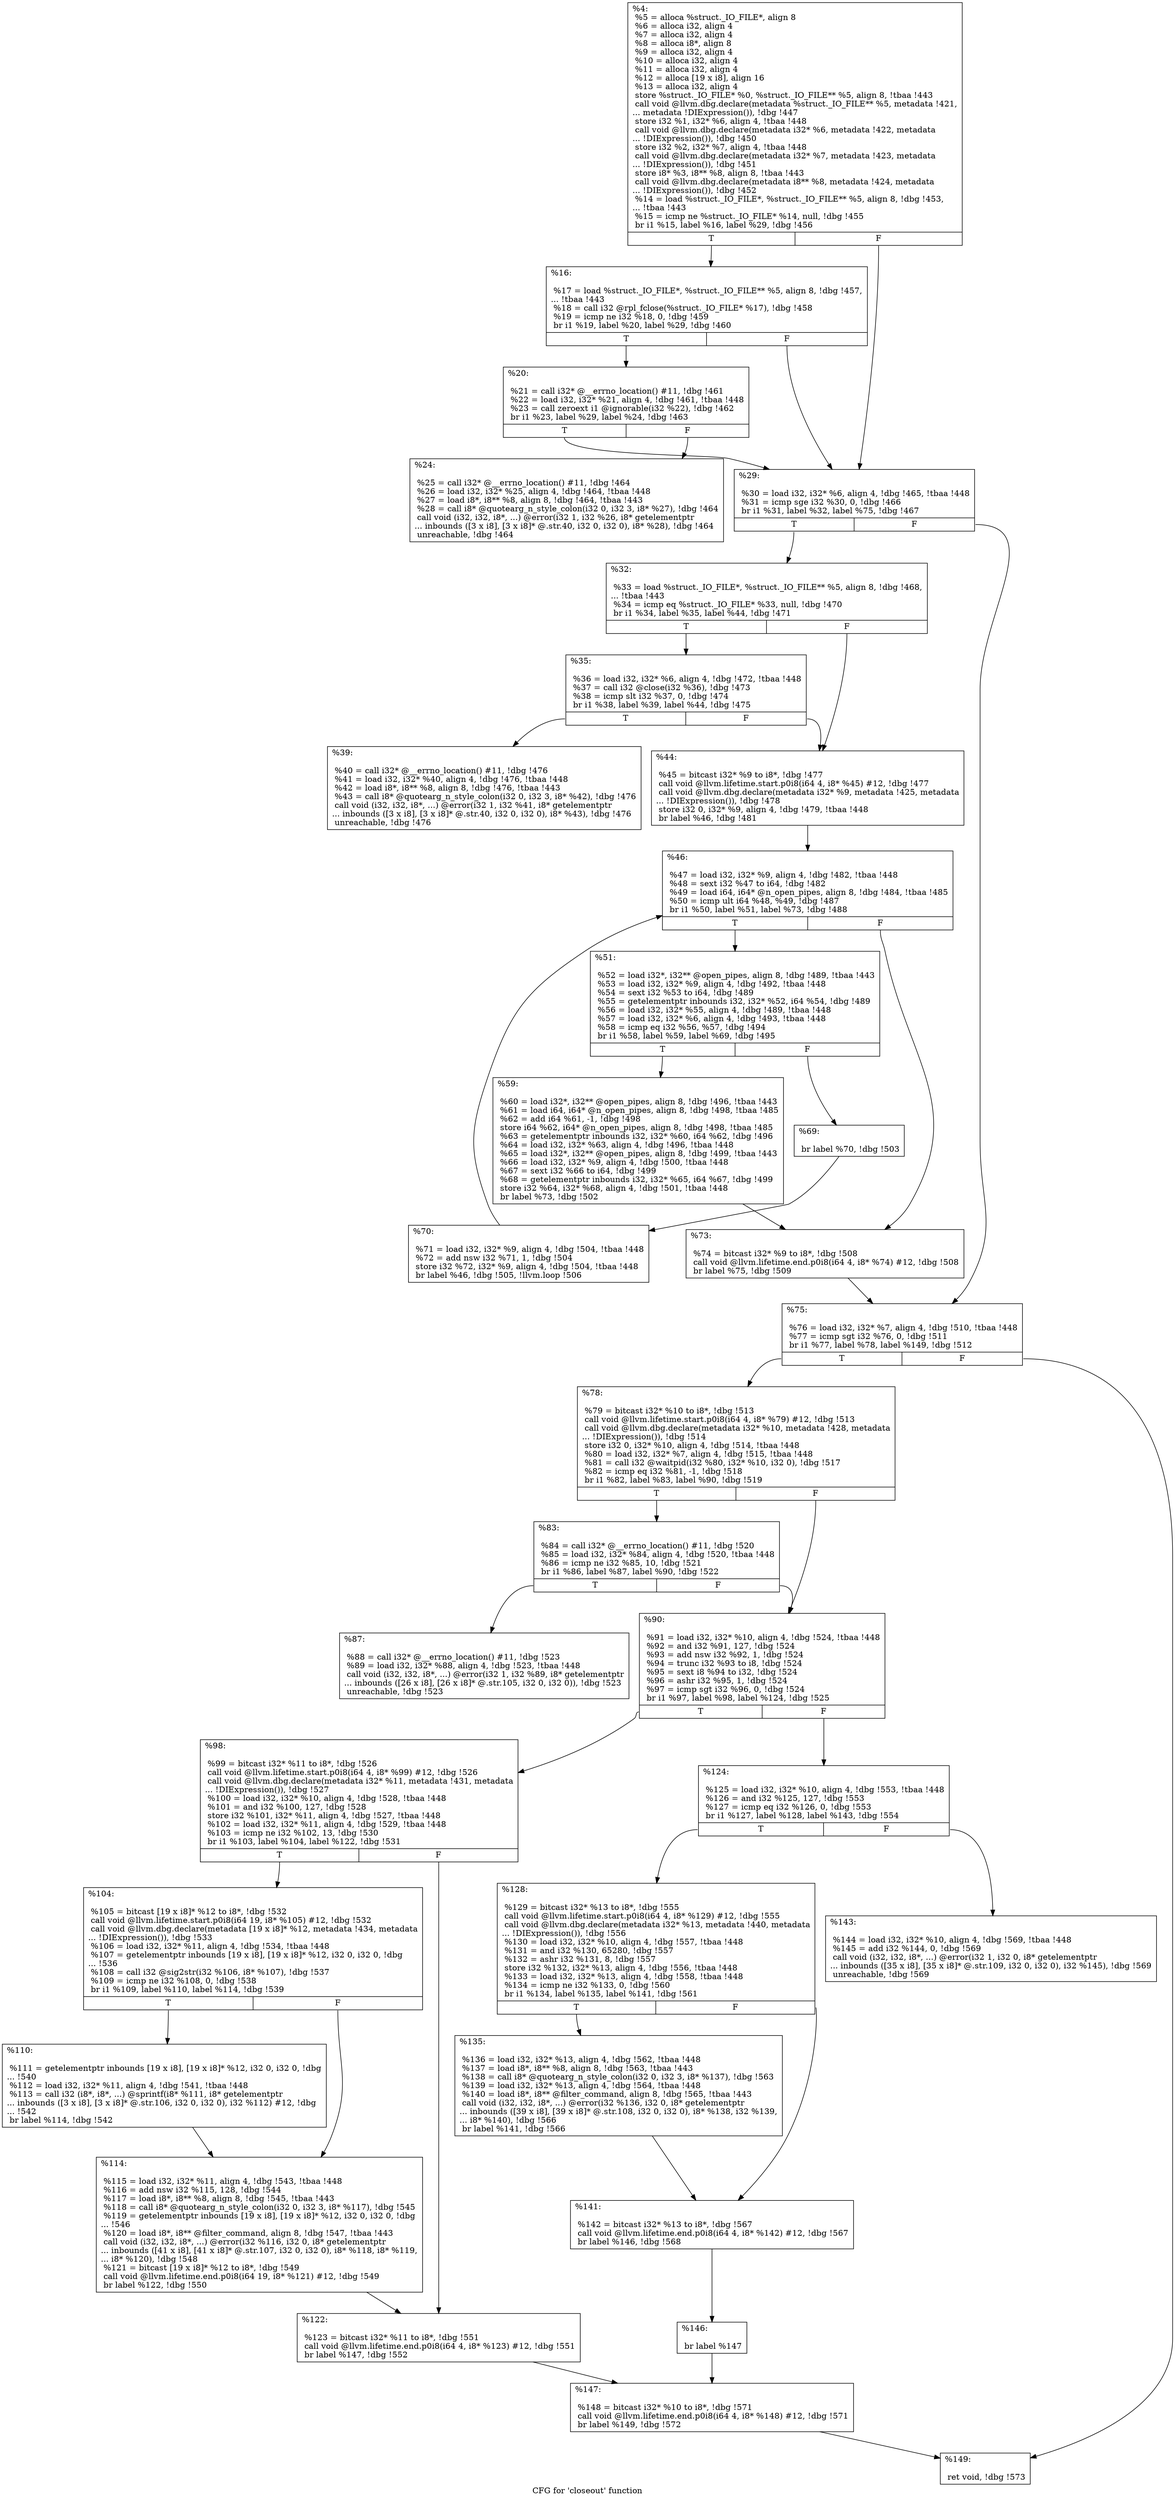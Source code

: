 digraph "CFG for 'closeout' function" {
	label="CFG for 'closeout' function";

	Node0x274b960 [shape=record,label="{%4:\l  %5 = alloca %struct._IO_FILE*, align 8\l  %6 = alloca i32, align 4\l  %7 = alloca i32, align 4\l  %8 = alloca i8*, align 8\l  %9 = alloca i32, align 4\l  %10 = alloca i32, align 4\l  %11 = alloca i32, align 4\l  %12 = alloca [19 x i8], align 16\l  %13 = alloca i32, align 4\l  store %struct._IO_FILE* %0, %struct._IO_FILE** %5, align 8, !tbaa !443\l  call void @llvm.dbg.declare(metadata %struct._IO_FILE** %5, metadata !421,\l... metadata !DIExpression()), !dbg !447\l  store i32 %1, i32* %6, align 4, !tbaa !448\l  call void @llvm.dbg.declare(metadata i32* %6, metadata !422, metadata\l... !DIExpression()), !dbg !450\l  store i32 %2, i32* %7, align 4, !tbaa !448\l  call void @llvm.dbg.declare(metadata i32* %7, metadata !423, metadata\l... !DIExpression()), !dbg !451\l  store i8* %3, i8** %8, align 8, !tbaa !443\l  call void @llvm.dbg.declare(metadata i8** %8, metadata !424, metadata\l... !DIExpression()), !dbg !452\l  %14 = load %struct._IO_FILE*, %struct._IO_FILE** %5, align 8, !dbg !453,\l... !tbaa !443\l  %15 = icmp ne %struct._IO_FILE* %14, null, !dbg !455\l  br i1 %15, label %16, label %29, !dbg !456\l|{<s0>T|<s1>F}}"];
	Node0x274b960:s0 -> Node0x268cb60;
	Node0x274b960:s1 -> Node0x268cc50;
	Node0x268cb60 [shape=record,label="{%16:\l\l  %17 = load %struct._IO_FILE*, %struct._IO_FILE** %5, align 8, !dbg !457,\l... !tbaa !443\l  %18 = call i32 @rpl_fclose(%struct._IO_FILE* %17), !dbg !458\l  %19 = icmp ne i32 %18, 0, !dbg !459\l  br i1 %19, label %20, label %29, !dbg !460\l|{<s0>T|<s1>F}}"];
	Node0x268cb60:s0 -> Node0x268cbb0;
	Node0x268cb60:s1 -> Node0x268cc50;
	Node0x268cbb0 [shape=record,label="{%20:\l\l  %21 = call i32* @__errno_location() #11, !dbg !461\l  %22 = load i32, i32* %21, align 4, !dbg !461, !tbaa !448\l  %23 = call zeroext i1 @ignorable(i32 %22), !dbg !462\l  br i1 %23, label %29, label %24, !dbg !463\l|{<s0>T|<s1>F}}"];
	Node0x268cbb0:s0 -> Node0x268cc50;
	Node0x268cbb0:s1 -> Node0x268cc00;
	Node0x268cc00 [shape=record,label="{%24:\l\l  %25 = call i32* @__errno_location() #11, !dbg !464\l  %26 = load i32, i32* %25, align 4, !dbg !464, !tbaa !448\l  %27 = load i8*, i8** %8, align 8, !dbg !464, !tbaa !443\l  %28 = call i8* @quotearg_n_style_colon(i32 0, i32 3, i8* %27), !dbg !464\l  call void (i32, i32, i8*, ...) @error(i32 1, i32 %26, i8* getelementptr\l... inbounds ([3 x i8], [3 x i8]* @.str.40, i32 0, i32 0), i8* %28), !dbg !464\l  unreachable, !dbg !464\l}"];
	Node0x268cc50 [shape=record,label="{%29:\l\l  %30 = load i32, i32* %6, align 4, !dbg !465, !tbaa !448\l  %31 = icmp sge i32 %30, 0, !dbg !466\l  br i1 %31, label %32, label %75, !dbg !467\l|{<s0>T|<s1>F}}"];
	Node0x268cc50:s0 -> Node0x268cca0;
	Node0x268cc50:s1 -> Node0x268cfc0;
	Node0x268cca0 [shape=record,label="{%32:\l\l  %33 = load %struct._IO_FILE*, %struct._IO_FILE** %5, align 8, !dbg !468,\l... !tbaa !443\l  %34 = icmp eq %struct._IO_FILE* %33, null, !dbg !470\l  br i1 %34, label %35, label %44, !dbg !471\l|{<s0>T|<s1>F}}"];
	Node0x268cca0:s0 -> Node0x268ccf0;
	Node0x268cca0:s1 -> Node0x268cd90;
	Node0x268ccf0 [shape=record,label="{%35:\l\l  %36 = load i32, i32* %6, align 4, !dbg !472, !tbaa !448\l  %37 = call i32 @close(i32 %36), !dbg !473\l  %38 = icmp slt i32 %37, 0, !dbg !474\l  br i1 %38, label %39, label %44, !dbg !475\l|{<s0>T|<s1>F}}"];
	Node0x268ccf0:s0 -> Node0x268cd40;
	Node0x268ccf0:s1 -> Node0x268cd90;
	Node0x268cd40 [shape=record,label="{%39:\l\l  %40 = call i32* @__errno_location() #11, !dbg !476\l  %41 = load i32, i32* %40, align 4, !dbg !476, !tbaa !448\l  %42 = load i8*, i8** %8, align 8, !dbg !476, !tbaa !443\l  %43 = call i8* @quotearg_n_style_colon(i32 0, i32 3, i8* %42), !dbg !476\l  call void (i32, i32, i8*, ...) @error(i32 1, i32 %41, i8* getelementptr\l... inbounds ([3 x i8], [3 x i8]* @.str.40, i32 0, i32 0), i8* %43), !dbg !476\l  unreachable, !dbg !476\l}"];
	Node0x268cd90 [shape=record,label="{%44:\l\l  %45 = bitcast i32* %9 to i8*, !dbg !477\l  call void @llvm.lifetime.start.p0i8(i64 4, i8* %45) #12, !dbg !477\l  call void @llvm.dbg.declare(metadata i32* %9, metadata !425, metadata\l... !DIExpression()), !dbg !478\l  store i32 0, i32* %9, align 4, !dbg !479, !tbaa !448\l  br label %46, !dbg !481\l}"];
	Node0x268cd90 -> Node0x268cde0;
	Node0x268cde0 [shape=record,label="{%46:\l\l  %47 = load i32, i32* %9, align 4, !dbg !482, !tbaa !448\l  %48 = sext i32 %47 to i64, !dbg !482\l  %49 = load i64, i64* @n_open_pipes, align 8, !dbg !484, !tbaa !485\l  %50 = icmp ult i64 %48, %49, !dbg !487\l  br i1 %50, label %51, label %73, !dbg !488\l|{<s0>T|<s1>F}}"];
	Node0x268cde0:s0 -> Node0x268ce30;
	Node0x268cde0:s1 -> Node0x268cf70;
	Node0x268ce30 [shape=record,label="{%51:\l\l  %52 = load i32*, i32** @open_pipes, align 8, !dbg !489, !tbaa !443\l  %53 = load i32, i32* %9, align 4, !dbg !492, !tbaa !448\l  %54 = sext i32 %53 to i64, !dbg !489\l  %55 = getelementptr inbounds i32, i32* %52, i64 %54, !dbg !489\l  %56 = load i32, i32* %55, align 4, !dbg !489, !tbaa !448\l  %57 = load i32, i32* %6, align 4, !dbg !493, !tbaa !448\l  %58 = icmp eq i32 %56, %57, !dbg !494\l  br i1 %58, label %59, label %69, !dbg !495\l|{<s0>T|<s1>F}}"];
	Node0x268ce30:s0 -> Node0x268ce80;
	Node0x268ce30:s1 -> Node0x268ced0;
	Node0x268ce80 [shape=record,label="{%59:\l\l  %60 = load i32*, i32** @open_pipes, align 8, !dbg !496, !tbaa !443\l  %61 = load i64, i64* @n_open_pipes, align 8, !dbg !498, !tbaa !485\l  %62 = add i64 %61, -1, !dbg !498\l  store i64 %62, i64* @n_open_pipes, align 8, !dbg !498, !tbaa !485\l  %63 = getelementptr inbounds i32, i32* %60, i64 %62, !dbg !496\l  %64 = load i32, i32* %63, align 4, !dbg !496, !tbaa !448\l  %65 = load i32*, i32** @open_pipes, align 8, !dbg !499, !tbaa !443\l  %66 = load i32, i32* %9, align 4, !dbg !500, !tbaa !448\l  %67 = sext i32 %66 to i64, !dbg !499\l  %68 = getelementptr inbounds i32, i32* %65, i64 %67, !dbg !499\l  store i32 %64, i32* %68, align 4, !dbg !501, !tbaa !448\l  br label %73, !dbg !502\l}"];
	Node0x268ce80 -> Node0x268cf70;
	Node0x268ced0 [shape=record,label="{%69:\l\l  br label %70, !dbg !503\l}"];
	Node0x268ced0 -> Node0x268cf20;
	Node0x268cf20 [shape=record,label="{%70:\l\l  %71 = load i32, i32* %9, align 4, !dbg !504, !tbaa !448\l  %72 = add nsw i32 %71, 1, !dbg !504\l  store i32 %72, i32* %9, align 4, !dbg !504, !tbaa !448\l  br label %46, !dbg !505, !llvm.loop !506\l}"];
	Node0x268cf20 -> Node0x268cde0;
	Node0x268cf70 [shape=record,label="{%73:\l\l  %74 = bitcast i32* %9 to i8*, !dbg !508\l  call void @llvm.lifetime.end.p0i8(i64 4, i8* %74) #12, !dbg !508\l  br label %75, !dbg !509\l}"];
	Node0x268cf70 -> Node0x268cfc0;
	Node0x268cfc0 [shape=record,label="{%75:\l\l  %76 = load i32, i32* %7, align 4, !dbg !510, !tbaa !448\l  %77 = icmp sgt i32 %76, 0, !dbg !511\l  br i1 %77, label %78, label %149, !dbg !512\l|{<s0>T|<s1>F}}"];
	Node0x268cfc0:s0 -> Node0x268d010;
	Node0x268cfc0:s1 -> Node0x274ce10;
	Node0x268d010 [shape=record,label="{%78:\l\l  %79 = bitcast i32* %10 to i8*, !dbg !513\l  call void @llvm.lifetime.start.p0i8(i64 4, i8* %79) #12, !dbg !513\l  call void @llvm.dbg.declare(metadata i32* %10, metadata !428, metadata\l... !DIExpression()), !dbg !514\l  store i32 0, i32* %10, align 4, !dbg !514, !tbaa !448\l  %80 = load i32, i32* %7, align 4, !dbg !515, !tbaa !448\l  %81 = call i32 @waitpid(i32 %80, i32* %10, i32 0), !dbg !517\l  %82 = icmp eq i32 %81, -1, !dbg !518\l  br i1 %82, label %83, label %90, !dbg !519\l|{<s0>T|<s1>F}}"];
	Node0x268d010:s0 -> Node0x268d060;
	Node0x268d010:s1 -> Node0x268d100;
	Node0x268d060 [shape=record,label="{%83:\l\l  %84 = call i32* @__errno_location() #11, !dbg !520\l  %85 = load i32, i32* %84, align 4, !dbg !520, !tbaa !448\l  %86 = icmp ne i32 %85, 10, !dbg !521\l  br i1 %86, label %87, label %90, !dbg !522\l|{<s0>T|<s1>F}}"];
	Node0x268d060:s0 -> Node0x268d0b0;
	Node0x268d060:s1 -> Node0x268d100;
	Node0x268d0b0 [shape=record,label="{%87:\l\l  %88 = call i32* @__errno_location() #11, !dbg !523\l  %89 = load i32, i32* %88, align 4, !dbg !523, !tbaa !448\l  call void (i32, i32, i8*, ...) @error(i32 1, i32 %89, i8* getelementptr\l... inbounds ([26 x i8], [26 x i8]* @.str.105, i32 0, i32 0)), !dbg !523\l  unreachable, !dbg !523\l}"];
	Node0x268d100 [shape=record,label="{%90:\l\l  %91 = load i32, i32* %10, align 4, !dbg !524, !tbaa !448\l  %92 = and i32 %91, 127, !dbg !524\l  %93 = add nsw i32 %92, 1, !dbg !524\l  %94 = trunc i32 %93 to i8, !dbg !524\l  %95 = sext i8 %94 to i32, !dbg !524\l  %96 = ashr i32 %95, 1, !dbg !524\l  %97 = icmp sgt i32 %96, 0, !dbg !524\l  br i1 %97, label %98, label %124, !dbg !525\l|{<s0>T|<s1>F}}"];
	Node0x268d100:s0 -> Node0x268d150;
	Node0x268d100:s1 -> Node0x268d2e0;
	Node0x268d150 [shape=record,label="{%98:\l\l  %99 = bitcast i32* %11 to i8*, !dbg !526\l  call void @llvm.lifetime.start.p0i8(i64 4, i8* %99) #12, !dbg !526\l  call void @llvm.dbg.declare(metadata i32* %11, metadata !431, metadata\l... !DIExpression()), !dbg !527\l  %100 = load i32, i32* %10, align 4, !dbg !528, !tbaa !448\l  %101 = and i32 %100, 127, !dbg !528\l  store i32 %101, i32* %11, align 4, !dbg !527, !tbaa !448\l  %102 = load i32, i32* %11, align 4, !dbg !529, !tbaa !448\l  %103 = icmp ne i32 %102, 13, !dbg !530\l  br i1 %103, label %104, label %122, !dbg !531\l|{<s0>T|<s1>F}}"];
	Node0x268d150:s0 -> Node0x268d1a0;
	Node0x268d150:s1 -> Node0x268d290;
	Node0x268d1a0 [shape=record,label="{%104:\l\l  %105 = bitcast [19 x i8]* %12 to i8*, !dbg !532\l  call void @llvm.lifetime.start.p0i8(i64 19, i8* %105) #12, !dbg !532\l  call void @llvm.dbg.declare(metadata [19 x i8]* %12, metadata !434, metadata\l... !DIExpression()), !dbg !533\l  %106 = load i32, i32* %11, align 4, !dbg !534, !tbaa !448\l  %107 = getelementptr inbounds [19 x i8], [19 x i8]* %12, i32 0, i32 0, !dbg\l... !536\l  %108 = call i32 @sig2str(i32 %106, i8* %107), !dbg !537\l  %109 = icmp ne i32 %108, 0, !dbg !538\l  br i1 %109, label %110, label %114, !dbg !539\l|{<s0>T|<s1>F}}"];
	Node0x268d1a0:s0 -> Node0x268d1f0;
	Node0x268d1a0:s1 -> Node0x268d240;
	Node0x268d1f0 [shape=record,label="{%110:\l\l  %111 = getelementptr inbounds [19 x i8], [19 x i8]* %12, i32 0, i32 0, !dbg\l... !540\l  %112 = load i32, i32* %11, align 4, !dbg !541, !tbaa !448\l  %113 = call i32 (i8*, i8*, ...) @sprintf(i8* %111, i8* getelementptr\l... inbounds ([3 x i8], [3 x i8]* @.str.106, i32 0, i32 0), i32 %112) #12, !dbg\l... !542\l  br label %114, !dbg !542\l}"];
	Node0x268d1f0 -> Node0x268d240;
	Node0x268d240 [shape=record,label="{%114:\l\l  %115 = load i32, i32* %11, align 4, !dbg !543, !tbaa !448\l  %116 = add nsw i32 %115, 128, !dbg !544\l  %117 = load i8*, i8** %8, align 8, !dbg !545, !tbaa !443\l  %118 = call i8* @quotearg_n_style_colon(i32 0, i32 3, i8* %117), !dbg !545\l  %119 = getelementptr inbounds [19 x i8], [19 x i8]* %12, i32 0, i32 0, !dbg\l... !546\l  %120 = load i8*, i8** @filter_command, align 8, !dbg !547, !tbaa !443\l  call void (i32, i32, i8*, ...) @error(i32 %116, i32 0, i8* getelementptr\l... inbounds ([41 x i8], [41 x i8]* @.str.107, i32 0, i32 0), i8* %118, i8* %119,\l... i8* %120), !dbg !548\l  %121 = bitcast [19 x i8]* %12 to i8*, !dbg !549\l  call void @llvm.lifetime.end.p0i8(i64 19, i8* %121) #12, !dbg !549\l  br label %122, !dbg !550\l}"];
	Node0x268d240 -> Node0x268d290;
	Node0x268d290 [shape=record,label="{%122:\l\l  %123 = bitcast i32* %11 to i8*, !dbg !551\l  call void @llvm.lifetime.end.p0i8(i64 4, i8* %123) #12, !dbg !551\l  br label %147, !dbg !552\l}"];
	Node0x268d290 -> Node0x274cdc0;
	Node0x268d2e0 [shape=record,label="{%124:\l\l  %125 = load i32, i32* %10, align 4, !dbg !553, !tbaa !448\l  %126 = and i32 %125, 127, !dbg !553\l  %127 = icmp eq i32 %126, 0, !dbg !553\l  br i1 %127, label %128, label %143, !dbg !554\l|{<s0>T|<s1>F}}"];
	Node0x268d2e0:s0 -> Node0x268d330;
	Node0x268d2e0:s1 -> Node0x268d420;
	Node0x268d330 [shape=record,label="{%128:\l\l  %129 = bitcast i32* %13 to i8*, !dbg !555\l  call void @llvm.lifetime.start.p0i8(i64 4, i8* %129) #12, !dbg !555\l  call void @llvm.dbg.declare(metadata i32* %13, metadata !440, metadata\l... !DIExpression()), !dbg !556\l  %130 = load i32, i32* %10, align 4, !dbg !557, !tbaa !448\l  %131 = and i32 %130, 65280, !dbg !557\l  %132 = ashr i32 %131, 8, !dbg !557\l  store i32 %132, i32* %13, align 4, !dbg !556, !tbaa !448\l  %133 = load i32, i32* %13, align 4, !dbg !558, !tbaa !448\l  %134 = icmp ne i32 %133, 0, !dbg !560\l  br i1 %134, label %135, label %141, !dbg !561\l|{<s0>T|<s1>F}}"];
	Node0x268d330:s0 -> Node0x268d380;
	Node0x268d330:s1 -> Node0x268d3d0;
	Node0x268d380 [shape=record,label="{%135:\l\l  %136 = load i32, i32* %13, align 4, !dbg !562, !tbaa !448\l  %137 = load i8*, i8** %8, align 8, !dbg !563, !tbaa !443\l  %138 = call i8* @quotearg_n_style_colon(i32 0, i32 3, i8* %137), !dbg !563\l  %139 = load i32, i32* %13, align 4, !dbg !564, !tbaa !448\l  %140 = load i8*, i8** @filter_command, align 8, !dbg !565, !tbaa !443\l  call void (i32, i32, i8*, ...) @error(i32 %136, i32 0, i8* getelementptr\l... inbounds ([39 x i8], [39 x i8]* @.str.108, i32 0, i32 0), i8* %138, i32 %139,\l... i8* %140), !dbg !566\l  br label %141, !dbg !566\l}"];
	Node0x268d380 -> Node0x268d3d0;
	Node0x268d3d0 [shape=record,label="{%141:\l\l  %142 = bitcast i32* %13 to i8*, !dbg !567\l  call void @llvm.lifetime.end.p0i8(i64 4, i8* %142) #12, !dbg !567\l  br label %146, !dbg !568\l}"];
	Node0x268d3d0 -> Node0x268d470;
	Node0x268d420 [shape=record,label="{%143:\l\l  %144 = load i32, i32* %10, align 4, !dbg !569, !tbaa !448\l  %145 = add i32 %144, 0, !dbg !569\l  call void (i32, i32, i8*, ...) @error(i32 1, i32 0, i8* getelementptr\l... inbounds ([35 x i8], [35 x i8]* @.str.109, i32 0, i32 0), i32 %145), !dbg !569\l  unreachable, !dbg !569\l}"];
	Node0x268d470 [shape=record,label="{%146:\l\l  br label %147\l}"];
	Node0x268d470 -> Node0x274cdc0;
	Node0x274cdc0 [shape=record,label="{%147:\l\l  %148 = bitcast i32* %10 to i8*, !dbg !571\l  call void @llvm.lifetime.end.p0i8(i64 4, i8* %148) #12, !dbg !571\l  br label %149, !dbg !572\l}"];
	Node0x274cdc0 -> Node0x274ce10;
	Node0x274ce10 [shape=record,label="{%149:\l\l  ret void, !dbg !573\l}"];
}
